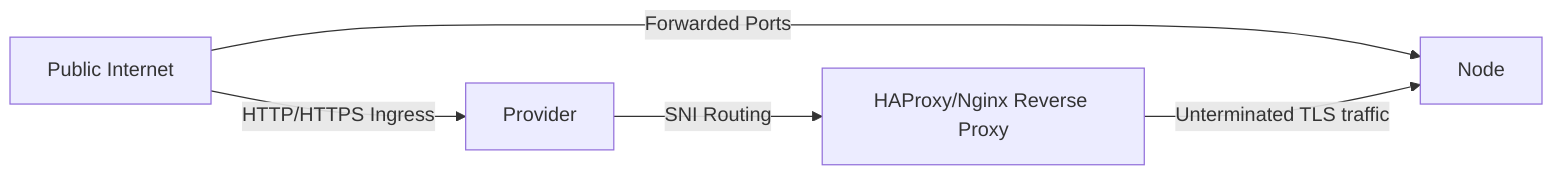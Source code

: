 graph LR
  A[Public Internet] -- Forwarded Ports --> N[Node]
  A[Public Internet] -- HTTP/HTTPS Ingress --> Provider
  Provider -- SNI Routing --> RP[HAProxy/Nginx Reverse Proxy]
  RP -- Unterminated TLS traffic --> N